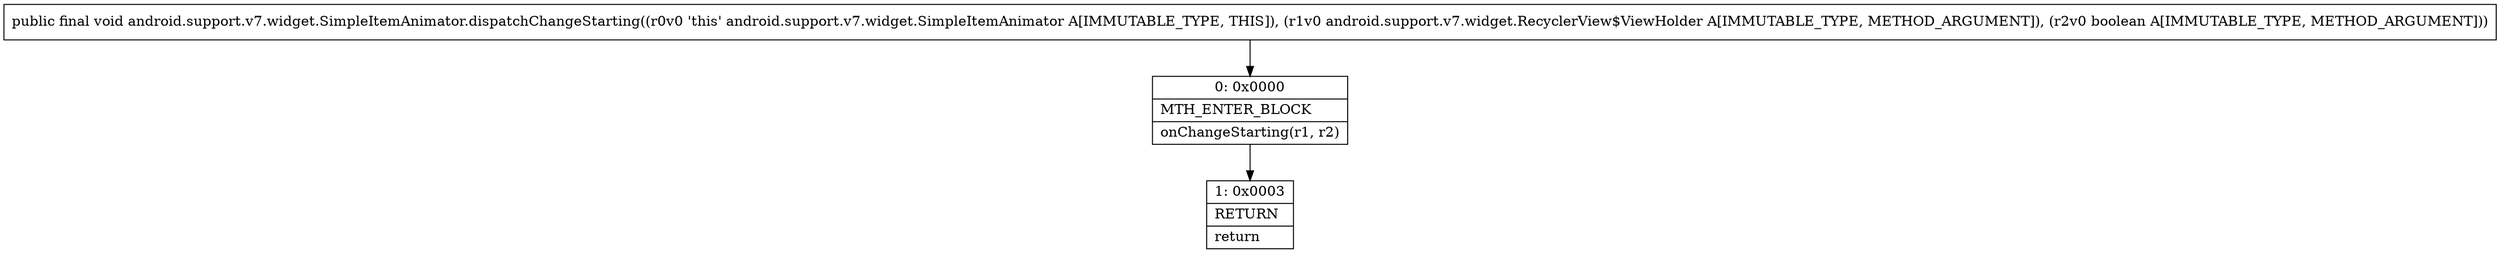 digraph "CFG forandroid.support.v7.widget.SimpleItemAnimator.dispatchChangeStarting(Landroid\/support\/v7\/widget\/RecyclerView$ViewHolder;Z)V" {
Node_0 [shape=record,label="{0\:\ 0x0000|MTH_ENTER_BLOCK\l|onChangeStarting(r1, r2)\l}"];
Node_1 [shape=record,label="{1\:\ 0x0003|RETURN\l|return\l}"];
MethodNode[shape=record,label="{public final void android.support.v7.widget.SimpleItemAnimator.dispatchChangeStarting((r0v0 'this' android.support.v7.widget.SimpleItemAnimator A[IMMUTABLE_TYPE, THIS]), (r1v0 android.support.v7.widget.RecyclerView$ViewHolder A[IMMUTABLE_TYPE, METHOD_ARGUMENT]), (r2v0 boolean A[IMMUTABLE_TYPE, METHOD_ARGUMENT])) }"];
MethodNode -> Node_0;
Node_0 -> Node_1;
}

